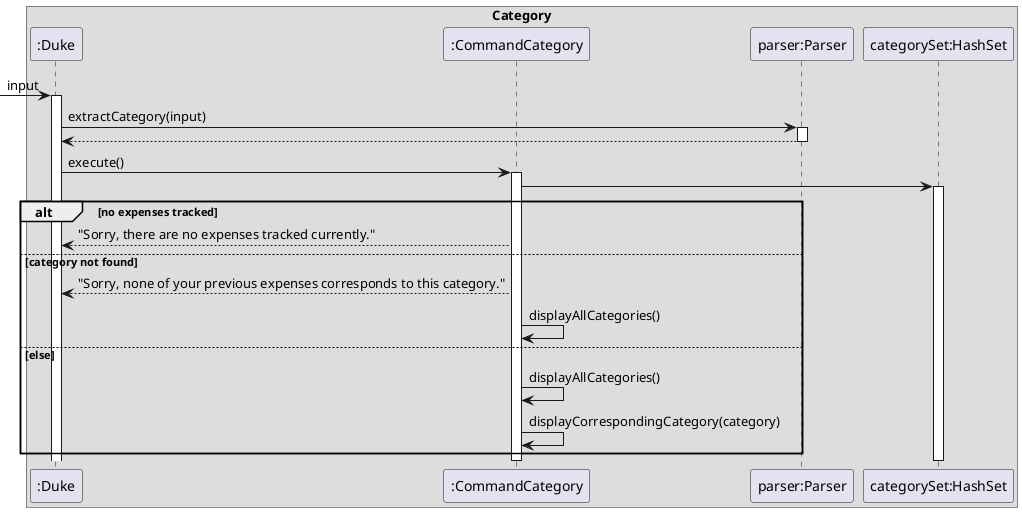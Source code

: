 @startuml
box Category

participant ":Duke" as Duke
participant ":CommandCategory" as CommandCategory
participant "parser:Parser" as Parser
participant "categorySet:HashSet" as categorySet

-> Duke: input
activate Duke
Duke -> Parser: extractCategory(input)
Activate Parser
Parser --> Duke
Deactivate Parser
Duke -> CommandCategory: execute()
Activate CommandCategory
CommandCategory -> categorySet
Activate categorySet

alt no expenses tracked
    CommandCategory --> Duke: "Sorry, there are no expenses tracked currently."
else category not found
    CommandCategory --> Duke: "Sorry, none of your previous expenses corresponds to this category."
    CommandCategory -> CommandCategory: displayAllCategories()
else else

    CommandCategory -> CommandCategory: displayAllCategories()
    CommandCategory -> CommandCategory: displayCorrespondingCategory(category)
end
Deactivate CommandCategory
Deactivate categorySet

@enduml

